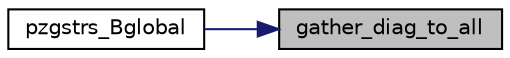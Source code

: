 digraph "gather_diag_to_all"
{
 // LATEX_PDF_SIZE
  edge [fontname="Helvetica",fontsize="10",labelfontname="Helvetica",labelfontsize="10"];
  node [fontname="Helvetica",fontsize="10",shape=record];
  rankdir="RL";
  Node1 [label="gather_diag_to_all",height=0.2,width=0.4,color="black", fillcolor="grey75", style="filled", fontcolor="black",tooltip=" "];
  Node1 -> Node2 [dir="back",color="midnightblue",fontsize="10",style="solid",fontname="Helvetica"];
  Node2 [label="pzgstrs_Bglobal",height=0.2,width=0.4,color="black", fillcolor="white", style="filled",URL="$pzgstrs__Bglobal__Bsend_8c.html#a73beeb2d57a59c34c4b71f5c75f8a1db",tooltip=" "];
}
